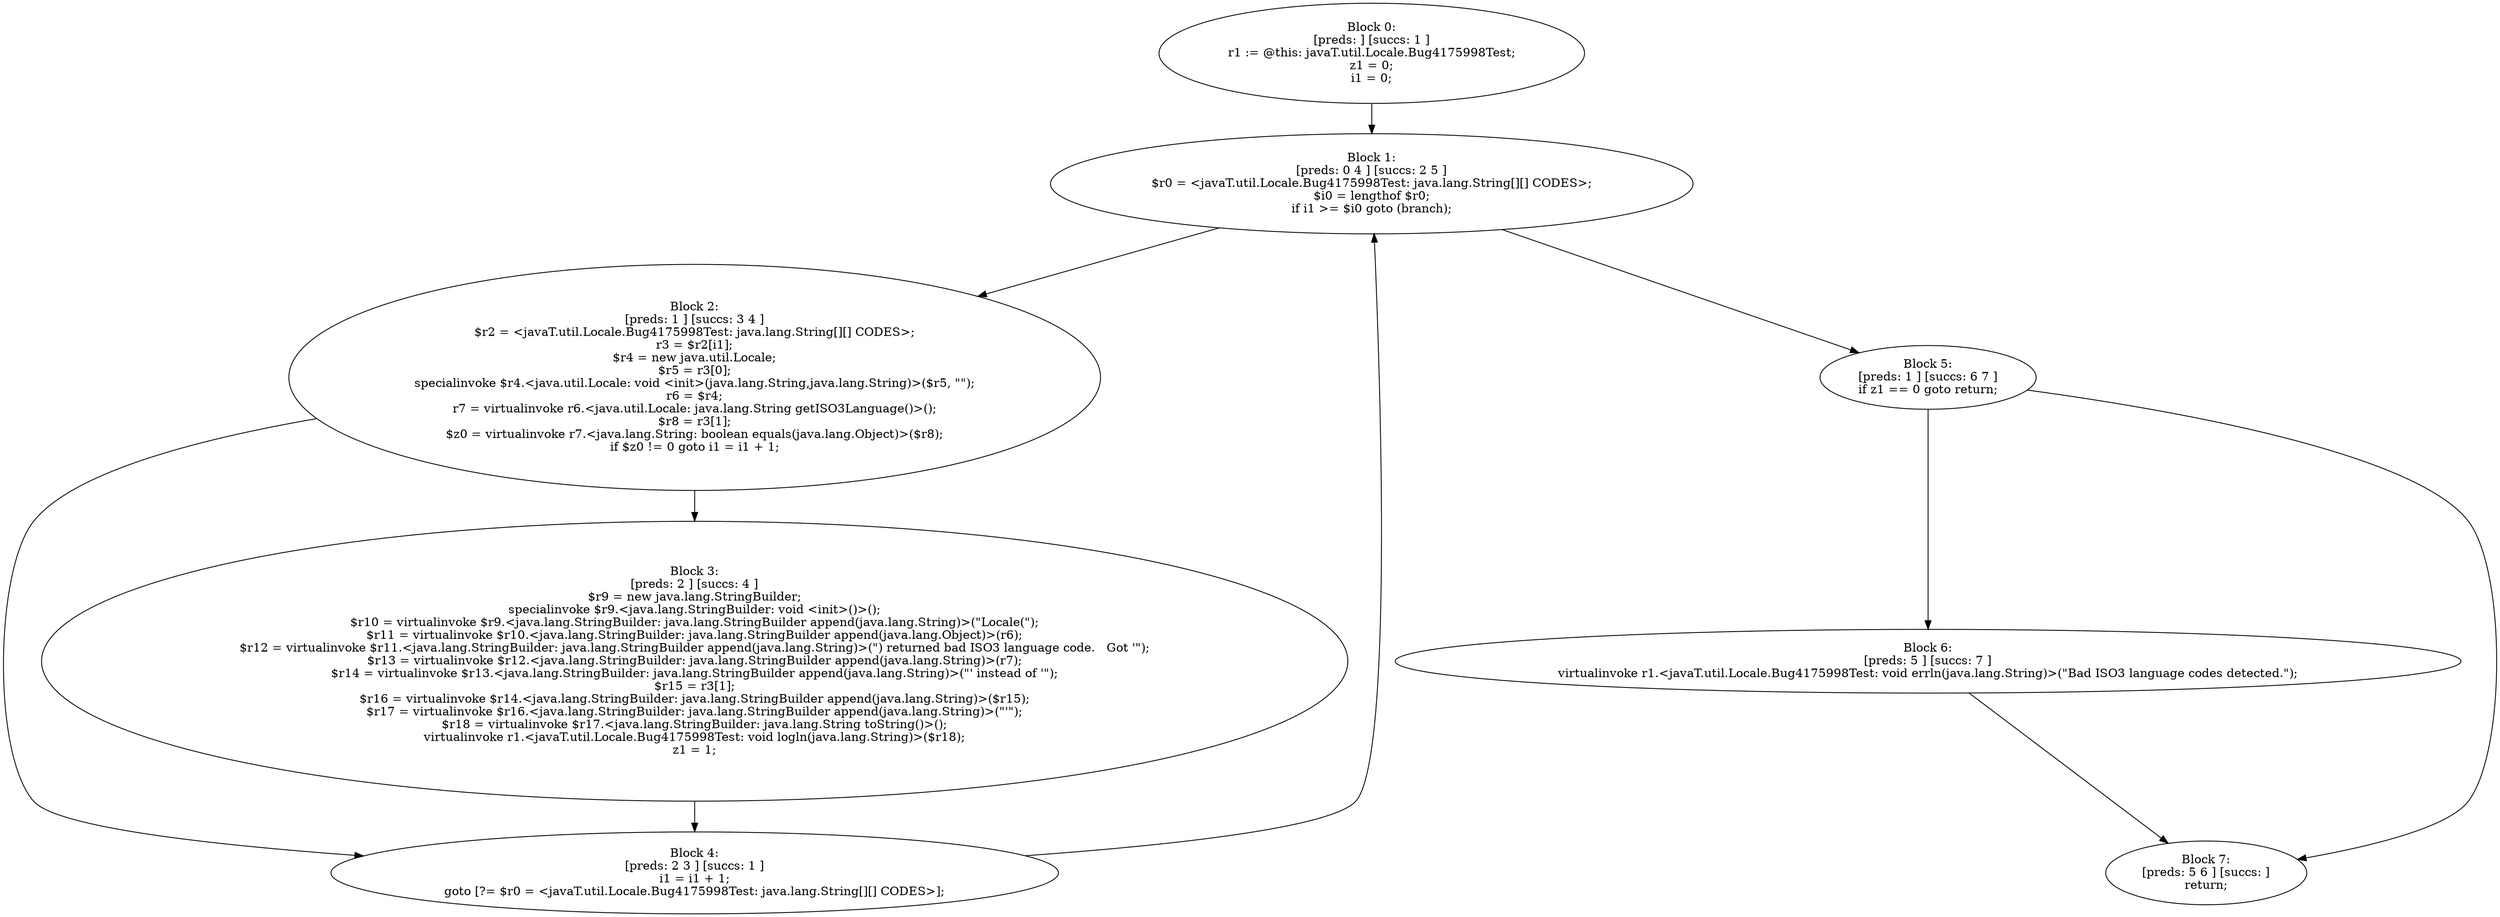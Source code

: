 digraph "unitGraph" {
    "Block 0:
[preds: ] [succs: 1 ]
r1 := @this: javaT.util.Locale.Bug4175998Test;
z1 = 0;
i1 = 0;
"
    "Block 1:
[preds: 0 4 ] [succs: 2 5 ]
$r0 = <javaT.util.Locale.Bug4175998Test: java.lang.String[][] CODES>;
$i0 = lengthof $r0;
if i1 >= $i0 goto (branch);
"
    "Block 2:
[preds: 1 ] [succs: 3 4 ]
$r2 = <javaT.util.Locale.Bug4175998Test: java.lang.String[][] CODES>;
r3 = $r2[i1];
$r4 = new java.util.Locale;
$r5 = r3[0];
specialinvoke $r4.<java.util.Locale: void <init>(java.lang.String,java.lang.String)>($r5, \"\");
r6 = $r4;
r7 = virtualinvoke r6.<java.util.Locale: java.lang.String getISO3Language()>();
$r8 = r3[1];
$z0 = virtualinvoke r7.<java.lang.String: boolean equals(java.lang.Object)>($r8);
if $z0 != 0 goto i1 = i1 + 1;
"
    "Block 3:
[preds: 2 ] [succs: 4 ]
$r9 = new java.lang.StringBuilder;
specialinvoke $r9.<java.lang.StringBuilder: void <init>()>();
$r10 = virtualinvoke $r9.<java.lang.StringBuilder: java.lang.StringBuilder append(java.lang.String)>(\"Locale(\");
$r11 = virtualinvoke $r10.<java.lang.StringBuilder: java.lang.StringBuilder append(java.lang.Object)>(r6);
$r12 = virtualinvoke $r11.<java.lang.StringBuilder: java.lang.StringBuilder append(java.lang.String)>(\") returned bad ISO3 language code.   Got \'\");
$r13 = virtualinvoke $r12.<java.lang.StringBuilder: java.lang.StringBuilder append(java.lang.String)>(r7);
$r14 = virtualinvoke $r13.<java.lang.StringBuilder: java.lang.StringBuilder append(java.lang.String)>(\"\' instead of \'\");
$r15 = r3[1];
$r16 = virtualinvoke $r14.<java.lang.StringBuilder: java.lang.StringBuilder append(java.lang.String)>($r15);
$r17 = virtualinvoke $r16.<java.lang.StringBuilder: java.lang.StringBuilder append(java.lang.String)>(\"\'\");
$r18 = virtualinvoke $r17.<java.lang.StringBuilder: java.lang.String toString()>();
virtualinvoke r1.<javaT.util.Locale.Bug4175998Test: void logln(java.lang.String)>($r18);
z1 = 1;
"
    "Block 4:
[preds: 2 3 ] [succs: 1 ]
i1 = i1 + 1;
goto [?= $r0 = <javaT.util.Locale.Bug4175998Test: java.lang.String[][] CODES>];
"
    "Block 5:
[preds: 1 ] [succs: 6 7 ]
if z1 == 0 goto return;
"
    "Block 6:
[preds: 5 ] [succs: 7 ]
virtualinvoke r1.<javaT.util.Locale.Bug4175998Test: void errln(java.lang.String)>(\"Bad ISO3 language codes detected.\");
"
    "Block 7:
[preds: 5 6 ] [succs: ]
return;
"
    "Block 0:
[preds: ] [succs: 1 ]
r1 := @this: javaT.util.Locale.Bug4175998Test;
z1 = 0;
i1 = 0;
"->"Block 1:
[preds: 0 4 ] [succs: 2 5 ]
$r0 = <javaT.util.Locale.Bug4175998Test: java.lang.String[][] CODES>;
$i0 = lengthof $r0;
if i1 >= $i0 goto (branch);
";
    "Block 1:
[preds: 0 4 ] [succs: 2 5 ]
$r0 = <javaT.util.Locale.Bug4175998Test: java.lang.String[][] CODES>;
$i0 = lengthof $r0;
if i1 >= $i0 goto (branch);
"->"Block 2:
[preds: 1 ] [succs: 3 4 ]
$r2 = <javaT.util.Locale.Bug4175998Test: java.lang.String[][] CODES>;
r3 = $r2[i1];
$r4 = new java.util.Locale;
$r5 = r3[0];
specialinvoke $r4.<java.util.Locale: void <init>(java.lang.String,java.lang.String)>($r5, \"\");
r6 = $r4;
r7 = virtualinvoke r6.<java.util.Locale: java.lang.String getISO3Language()>();
$r8 = r3[1];
$z0 = virtualinvoke r7.<java.lang.String: boolean equals(java.lang.Object)>($r8);
if $z0 != 0 goto i1 = i1 + 1;
";
    "Block 1:
[preds: 0 4 ] [succs: 2 5 ]
$r0 = <javaT.util.Locale.Bug4175998Test: java.lang.String[][] CODES>;
$i0 = lengthof $r0;
if i1 >= $i0 goto (branch);
"->"Block 5:
[preds: 1 ] [succs: 6 7 ]
if z1 == 0 goto return;
";
    "Block 2:
[preds: 1 ] [succs: 3 4 ]
$r2 = <javaT.util.Locale.Bug4175998Test: java.lang.String[][] CODES>;
r3 = $r2[i1];
$r4 = new java.util.Locale;
$r5 = r3[0];
specialinvoke $r4.<java.util.Locale: void <init>(java.lang.String,java.lang.String)>($r5, \"\");
r6 = $r4;
r7 = virtualinvoke r6.<java.util.Locale: java.lang.String getISO3Language()>();
$r8 = r3[1];
$z0 = virtualinvoke r7.<java.lang.String: boolean equals(java.lang.Object)>($r8);
if $z0 != 0 goto i1 = i1 + 1;
"->"Block 3:
[preds: 2 ] [succs: 4 ]
$r9 = new java.lang.StringBuilder;
specialinvoke $r9.<java.lang.StringBuilder: void <init>()>();
$r10 = virtualinvoke $r9.<java.lang.StringBuilder: java.lang.StringBuilder append(java.lang.String)>(\"Locale(\");
$r11 = virtualinvoke $r10.<java.lang.StringBuilder: java.lang.StringBuilder append(java.lang.Object)>(r6);
$r12 = virtualinvoke $r11.<java.lang.StringBuilder: java.lang.StringBuilder append(java.lang.String)>(\") returned bad ISO3 language code.   Got \'\");
$r13 = virtualinvoke $r12.<java.lang.StringBuilder: java.lang.StringBuilder append(java.lang.String)>(r7);
$r14 = virtualinvoke $r13.<java.lang.StringBuilder: java.lang.StringBuilder append(java.lang.String)>(\"\' instead of \'\");
$r15 = r3[1];
$r16 = virtualinvoke $r14.<java.lang.StringBuilder: java.lang.StringBuilder append(java.lang.String)>($r15);
$r17 = virtualinvoke $r16.<java.lang.StringBuilder: java.lang.StringBuilder append(java.lang.String)>(\"\'\");
$r18 = virtualinvoke $r17.<java.lang.StringBuilder: java.lang.String toString()>();
virtualinvoke r1.<javaT.util.Locale.Bug4175998Test: void logln(java.lang.String)>($r18);
z1 = 1;
";
    "Block 2:
[preds: 1 ] [succs: 3 4 ]
$r2 = <javaT.util.Locale.Bug4175998Test: java.lang.String[][] CODES>;
r3 = $r2[i1];
$r4 = new java.util.Locale;
$r5 = r3[0];
specialinvoke $r4.<java.util.Locale: void <init>(java.lang.String,java.lang.String)>($r5, \"\");
r6 = $r4;
r7 = virtualinvoke r6.<java.util.Locale: java.lang.String getISO3Language()>();
$r8 = r3[1];
$z0 = virtualinvoke r7.<java.lang.String: boolean equals(java.lang.Object)>($r8);
if $z0 != 0 goto i1 = i1 + 1;
"->"Block 4:
[preds: 2 3 ] [succs: 1 ]
i1 = i1 + 1;
goto [?= $r0 = <javaT.util.Locale.Bug4175998Test: java.lang.String[][] CODES>];
";
    "Block 3:
[preds: 2 ] [succs: 4 ]
$r9 = new java.lang.StringBuilder;
specialinvoke $r9.<java.lang.StringBuilder: void <init>()>();
$r10 = virtualinvoke $r9.<java.lang.StringBuilder: java.lang.StringBuilder append(java.lang.String)>(\"Locale(\");
$r11 = virtualinvoke $r10.<java.lang.StringBuilder: java.lang.StringBuilder append(java.lang.Object)>(r6);
$r12 = virtualinvoke $r11.<java.lang.StringBuilder: java.lang.StringBuilder append(java.lang.String)>(\") returned bad ISO3 language code.   Got \'\");
$r13 = virtualinvoke $r12.<java.lang.StringBuilder: java.lang.StringBuilder append(java.lang.String)>(r7);
$r14 = virtualinvoke $r13.<java.lang.StringBuilder: java.lang.StringBuilder append(java.lang.String)>(\"\' instead of \'\");
$r15 = r3[1];
$r16 = virtualinvoke $r14.<java.lang.StringBuilder: java.lang.StringBuilder append(java.lang.String)>($r15);
$r17 = virtualinvoke $r16.<java.lang.StringBuilder: java.lang.StringBuilder append(java.lang.String)>(\"\'\");
$r18 = virtualinvoke $r17.<java.lang.StringBuilder: java.lang.String toString()>();
virtualinvoke r1.<javaT.util.Locale.Bug4175998Test: void logln(java.lang.String)>($r18);
z1 = 1;
"->"Block 4:
[preds: 2 3 ] [succs: 1 ]
i1 = i1 + 1;
goto [?= $r0 = <javaT.util.Locale.Bug4175998Test: java.lang.String[][] CODES>];
";
    "Block 4:
[preds: 2 3 ] [succs: 1 ]
i1 = i1 + 1;
goto [?= $r0 = <javaT.util.Locale.Bug4175998Test: java.lang.String[][] CODES>];
"->"Block 1:
[preds: 0 4 ] [succs: 2 5 ]
$r0 = <javaT.util.Locale.Bug4175998Test: java.lang.String[][] CODES>;
$i0 = lengthof $r0;
if i1 >= $i0 goto (branch);
";
    "Block 5:
[preds: 1 ] [succs: 6 7 ]
if z1 == 0 goto return;
"->"Block 6:
[preds: 5 ] [succs: 7 ]
virtualinvoke r1.<javaT.util.Locale.Bug4175998Test: void errln(java.lang.String)>(\"Bad ISO3 language codes detected.\");
";
    "Block 5:
[preds: 1 ] [succs: 6 7 ]
if z1 == 0 goto return;
"->"Block 7:
[preds: 5 6 ] [succs: ]
return;
";
    "Block 6:
[preds: 5 ] [succs: 7 ]
virtualinvoke r1.<javaT.util.Locale.Bug4175998Test: void errln(java.lang.String)>(\"Bad ISO3 language codes detected.\");
"->"Block 7:
[preds: 5 6 ] [succs: ]
return;
";
}
